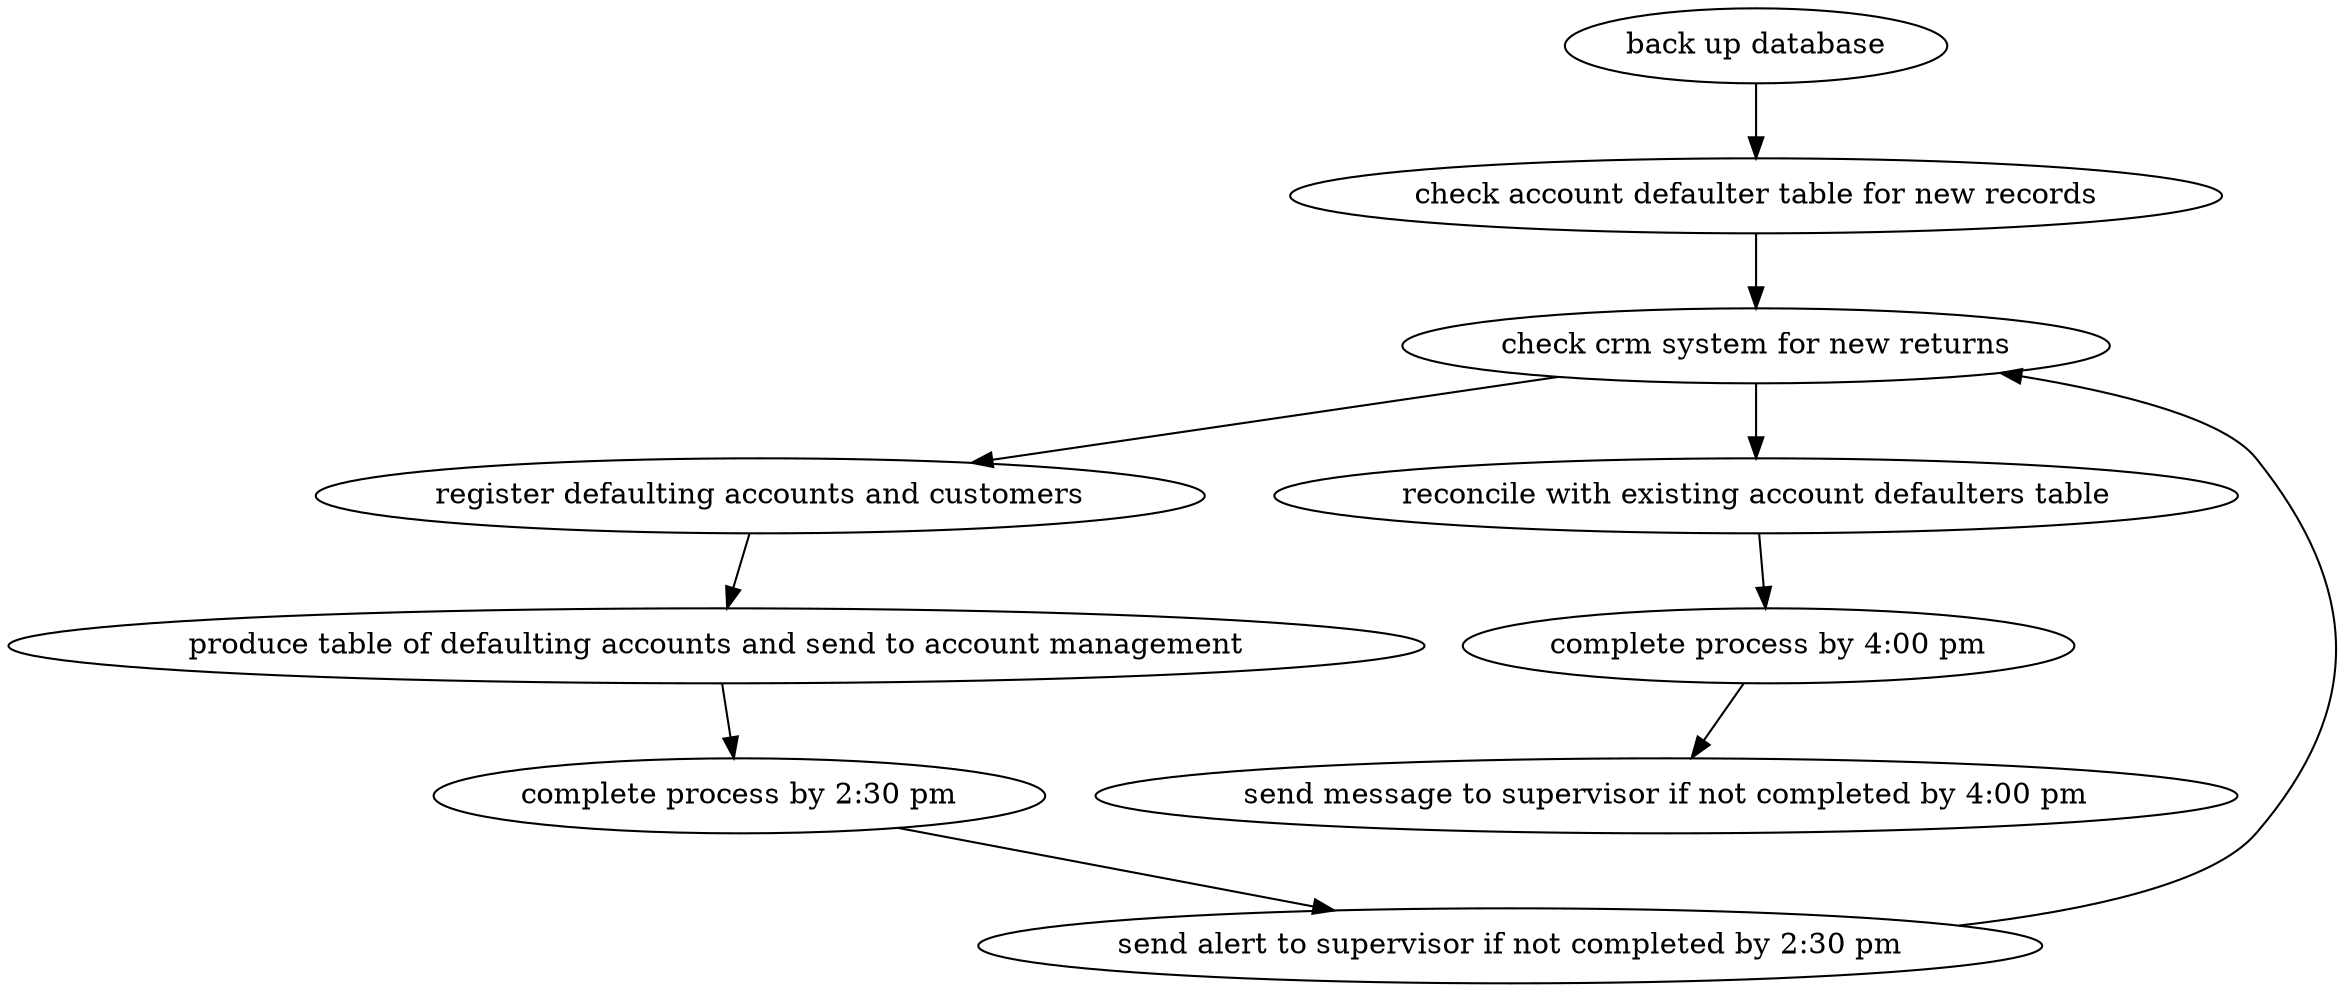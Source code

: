 strict digraph "doc-9.1" {
	graph [name="doc-9.1"];
	"back up database"	[attrs="{'type': 'Activity', 'label': 'back up database'}"];
	"check account defaulter table for new records"	[attrs="{'type': 'Activity', 'label': 'check account defaulter table for new records'}"];
	"back up database" -> "check account defaulter table for new records"	[attrs="{'type': 'flow', 'label': 'flow'}"];
	"check crm system for new returns"	[attrs="{'type': 'Activity', 'label': 'check crm system for new returns'}"];
	"check account defaulter table for new records" -> "check crm system for new returns"	[attrs="{'type': 'flow', 'label': 'flow'}"];
	"register defaulting accounts and customers"	[attrs="{'type': 'Activity', 'label': 'register defaulting accounts and customers'}"];
	"check crm system for new returns" -> "register defaulting accounts and customers"	[attrs="{'type': 'flow', 'label': 'flow'}"];
	"reconcile with existing account defaulters table"	[attrs="{'type': 'Activity', 'label': 'reconcile with existing account defaulters table'}"];
	"check crm system for new returns" -> "reconcile with existing account defaulters table"	[attrs="{'type': 'flow', 'label': 'flow'}"];
	"produce table of defaulting accounts and send to account management"	[attrs="{'type': 'Activity', 'label': 'produce table of defaulting accounts and send to account management'}"];
	"register defaulting accounts and customers" -> "produce table of defaulting accounts and send to account management"	[attrs="{'type': 'flow', 'label': 'flow'}"];
	"complete process by 2:30 pm"	[attrs="{'type': 'Activity', 'label': 'complete process by 2:30 pm'}"];
	"produce table of defaulting accounts and send to account management" -> "complete process by 2:30 pm"	[attrs="{'type': 'flow', 'label': 'flow'}"];
	"send alert to supervisor if not completed by 2:30 pm"	[attrs="{'type': 'Activity', 'label': 'send alert to supervisor if not completed by 2:30 pm'}"];
	"complete process by 2:30 pm" -> "send alert to supervisor if not completed by 2:30 pm"	[attrs="{'type': 'flow', 'label': 'flow'}"];
	"send alert to supervisor if not completed by 2:30 pm" -> "check crm system for new returns"	[attrs="{'type': 'flow', 'label': 'flow'}"];
	"complete process by 4:00 pm"	[attrs="{'type': 'Activity', 'label': 'complete process by 4:00 pm'}"];
	"reconcile with existing account defaulters table" -> "complete process by 4:00 pm"	[attrs="{'type': 'flow', 'label': 'flow'}"];
	"send message to supervisor if not completed by 4:00 pm"	[attrs="{'type': 'Activity', 'label': 'send message to supervisor if not completed by 4:00 pm'}"];
	"complete process by 4:00 pm" -> "send message to supervisor if not completed by 4:00 pm"	[attrs="{'type': 'flow', 'label': 'flow'}"];
}
